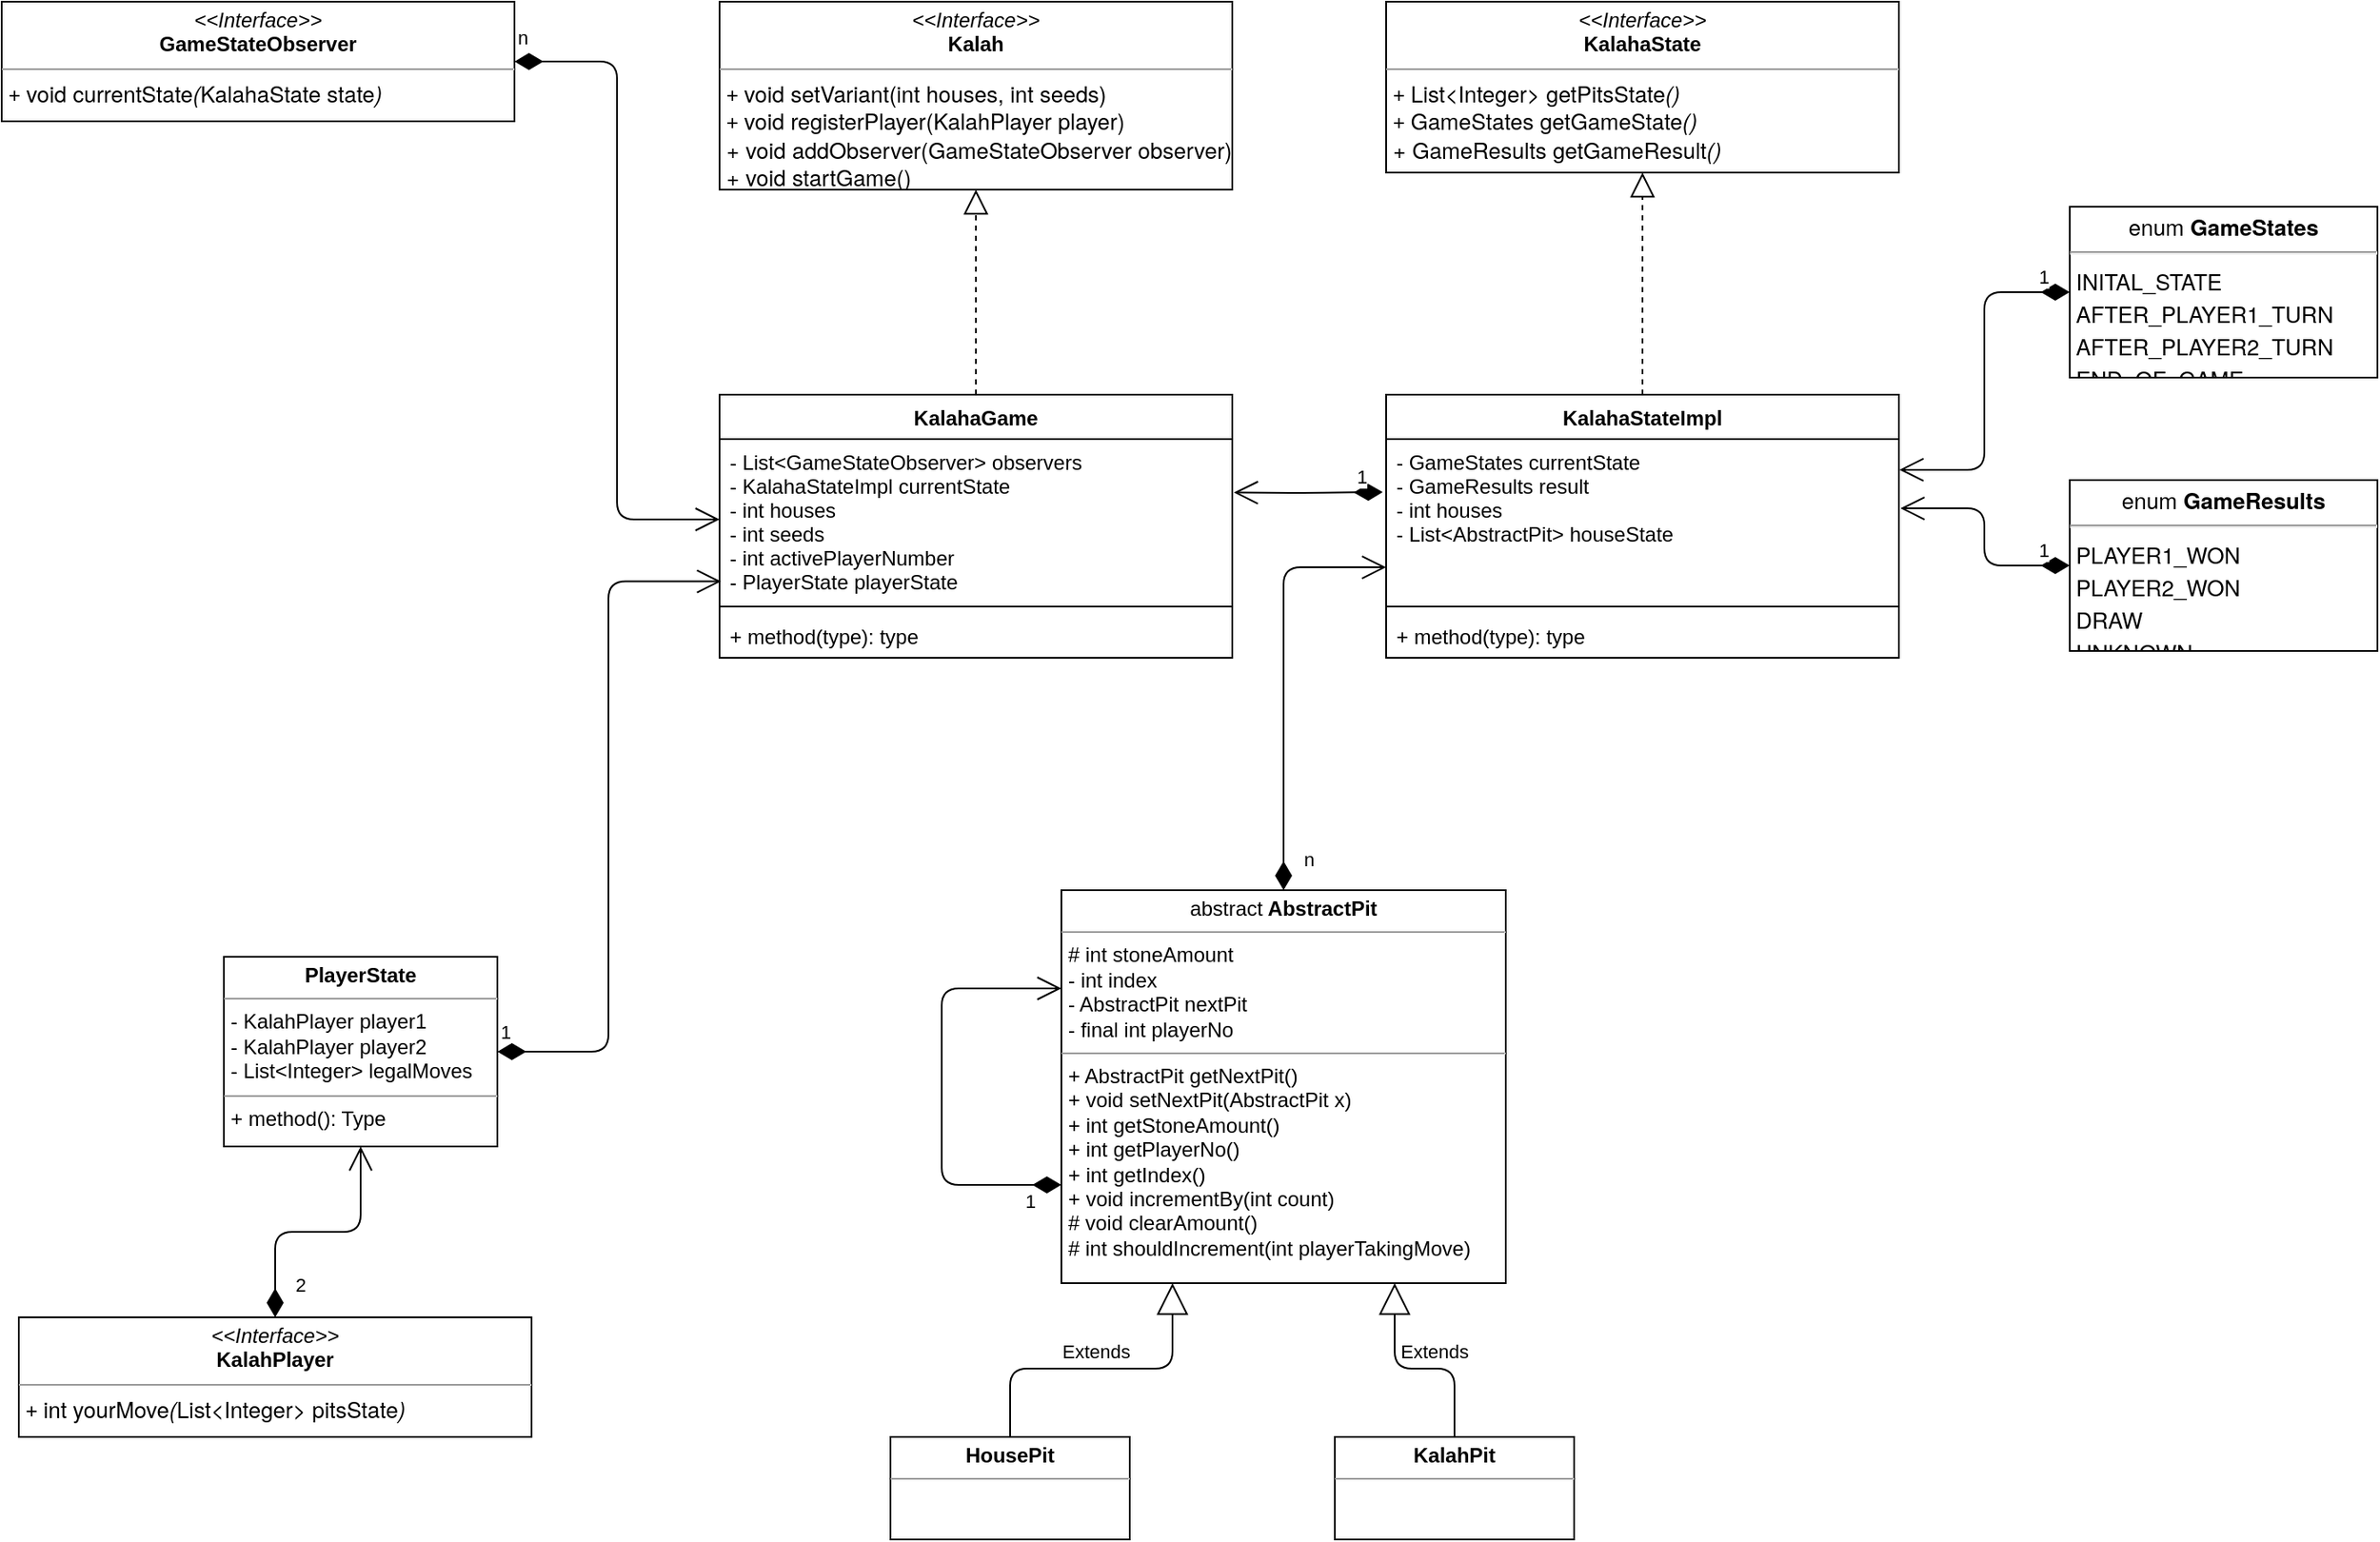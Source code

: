 <mxfile version="14.6.13" type="device"><diagram id="ftSO3uF0VQeutCgh2mNm" name="Strona-1"><mxGraphModel dx="2836" dy="927" grid="1" gridSize="10" guides="1" tooltips="1" connect="1" arrows="1" fold="1" page="1" pageScale="1" pageWidth="827" pageHeight="1169" math="0" shadow="0"><root><mxCell id="0"/><mxCell id="1" parent="0"/><mxCell id="fOY2dSWqRWdlWoc5Dj6K-40" value="&lt;p style=&quot;margin: 0px ; margin-top: 4px ; text-align: center&quot;&gt;&lt;i&gt;&amp;lt;&amp;lt;Interface&amp;gt;&amp;gt;&lt;/i&gt;&lt;br&gt;&lt;b&gt;Kalah&lt;/b&gt;&lt;/p&gt;&lt;hr size=&quot;1&quot;&gt;&lt;p style=&quot;margin: 0px ; margin-left: 4px&quot;&gt;+&amp;nbsp;&lt;span style=&quot;font-family: &amp;#34;helvetica neue&amp;#34; ; font-size: 13px&quot;&gt;void setVariant(int houses, int seeds)&lt;/span&gt;&lt;/p&gt;&lt;p style=&quot;margin: 0px ; margin-left: 4px&quot;&gt;+&amp;nbsp;&lt;span style=&quot;font-family: &amp;#34;helvetica neue&amp;#34; ; font-size: 13px&quot;&gt;void registerPlayer(KalahPlayer player)&lt;/span&gt;&lt;/p&gt;&lt;p style=&quot;margin: 0px ; margin-left: 4px&quot;&gt;&lt;span style=&quot;font-family: &amp;#34;helvetica neue&amp;#34; ; font-size: 13px&quot;&gt;+&amp;nbsp;&lt;/span&gt;&lt;span style=&quot;font-family: &amp;#34;helvetica neue&amp;#34; ; font-size: 13px&quot;&gt;void addObserver(GameStateObserver observer)&lt;/span&gt;&lt;/p&gt;&lt;p style=&quot;margin: 0px ; margin-left: 4px&quot;&gt;&lt;span style=&quot;font-family: &amp;#34;helvetica neue&amp;#34; ; font-size: 13px&quot;&gt;+&amp;nbsp;&lt;/span&gt;&lt;span style=&quot;font-family: &amp;#34;helvetica neue&amp;#34; ; font-size: 13px&quot;&gt;void startGame()&lt;/span&gt;&lt;/p&gt;" style="verticalAlign=top;align=left;overflow=fill;fontSize=12;fontFamily=Helvetica;html=1;movable=0;resizable=0;rotatable=0;deletable=0;editable=0;connectable=0;" vertex="1" parent="1"><mxGeometry x="120" y="520" width="300" height="110" as="geometry"/></mxCell><mxCell id="fOY2dSWqRWdlWoc5Dj6K-41" value="&lt;p style=&quot;margin: 0px ; margin-top: 4px ; text-align: center&quot;&gt;&lt;i&gt;&amp;lt;&amp;lt;Interface&amp;gt;&amp;gt;&lt;/i&gt;&lt;br&gt;&lt;b&gt;KalahaState&lt;/b&gt;&lt;/p&gt;&lt;hr size=&quot;1&quot;&gt;&lt;p style=&quot;margin: 0px ; margin-left: 4px&quot;&gt;+&amp;nbsp;&lt;span style=&quot;font-family: &amp;#34;helvetica neue&amp;#34; ; font-size: 13px&quot;&gt;List&lt;/span&gt;&lt;i style=&quot;font-family: &amp;#34;helvetica neue&amp;#34; ; font-size: 13px&quot;&gt;&amp;lt;&lt;/i&gt;&lt;span style=&quot;font-family: &amp;#34;helvetica neue&amp;#34; ; font-size: 13px&quot;&gt;Integer&lt;/span&gt;&lt;i style=&quot;font-family: &amp;#34;helvetica neue&amp;#34; ; font-size: 13px&quot;&gt;&amp;gt; &lt;/i&gt;&lt;span style=&quot;font-family: &amp;#34;helvetica neue&amp;#34; ; font-size: 13px&quot;&gt;getPitsState&lt;/span&gt;&lt;i style=&quot;font-family: &amp;#34;helvetica neue&amp;#34; ; font-size: 13px&quot;&gt;()&lt;/i&gt;&lt;/p&gt;&lt;p style=&quot;margin: 0px ; margin-left: 4px&quot;&gt;+&amp;nbsp;&lt;span style=&quot;font-family: &amp;#34;helvetica neue&amp;#34; ; font-size: 13px&quot;&gt;GameStates getGameState&lt;/span&gt;&lt;i style=&quot;font-family: &amp;#34;helvetica neue&amp;#34; ; font-size: 13px&quot;&gt;()&lt;/i&gt;&lt;/p&gt;&lt;p style=&quot;margin: 0px ; margin-left: 4px&quot;&gt;&lt;span style=&quot;font-family: &amp;#34;helvetica neue&amp;#34; ; font-size: 13px&quot;&gt;+&amp;nbsp;&lt;/span&gt;&lt;span style=&quot;font-family: &amp;#34;helvetica neue&amp;#34; ; font-size: 13px&quot;&gt;GameResults getGameResult&lt;/span&gt;&lt;i style=&quot;font-family: &amp;#34;helvetica neue&amp;#34; ; font-size: 13px&quot;&gt;()&lt;br&gt;&lt;/i&gt;&lt;/p&gt;" style="verticalAlign=top;align=left;overflow=fill;fontSize=12;fontFamily=Helvetica;html=1;movable=0;resizable=0;rotatable=0;deletable=0;editable=0;connectable=0;" vertex="1" parent="1"><mxGeometry x="510" y="520" width="300" height="100" as="geometry"/></mxCell><mxCell id="fOY2dSWqRWdlWoc5Dj6K-42" value="&lt;p style=&quot;margin: 4px 0px 0px ; text-align: center&quot;&gt;&lt;span style=&quot;font-family: &amp;#34;helvetica neue&amp;#34; ; font-size: 13px ; text-align: left&quot;&gt;enum&lt;b&gt; GameStates&lt;/b&gt;&lt;/span&gt;&lt;/p&gt;&lt;hr&gt;&lt;p class=&quot;p1&quot; style=&quot;margin: 0px ; font-stretch: normal ; font-size: 13px ; line-height: normal ; font-family: &amp;#34;helvetica neue&amp;#34;&quot;&gt;&amp;nbsp;INITAL_STATE&lt;/p&gt;&lt;p class=&quot;p1&quot; style=&quot;margin: 0px ; font-stretch: normal ; font-size: 13px ; line-height: normal ; font-family: &amp;#34;helvetica neue&amp;#34;&quot;&gt;&amp;nbsp;AFTER_PLAYER1_TURN&lt;/p&gt;&lt;p class=&quot;p1&quot; style=&quot;margin: 0px ; font-stretch: normal ; font-size: 13px ; line-height: normal ; font-family: &amp;#34;helvetica neue&amp;#34;&quot;&gt;&amp;nbsp;AFTER_PLAYER2_TURN&lt;/p&gt;&lt;p class=&quot;p1&quot; style=&quot;margin: 0px ; font-stretch: normal ; font-size: 13px ; line-height: normal ; font-family: &amp;#34;helvetica neue&amp;#34;&quot;&gt;&amp;nbsp;END_OF_GAME&lt;/p&gt;" style="verticalAlign=top;align=left;overflow=fill;fontSize=12;fontFamily=Helvetica;html=1;movable=0;resizable=0;rotatable=0;deletable=0;editable=0;connectable=0;" vertex="1" parent="1"><mxGeometry x="910" y="640" width="180" height="100" as="geometry"/></mxCell><mxCell id="fOY2dSWqRWdlWoc5Dj6K-44" value="&lt;p style=&quot;margin: 4px 0px 0px ; text-align: center&quot;&gt;&lt;span style=&quot;font-family: &amp;#34;helvetica neue&amp;#34; ; font-size: 13px ; text-align: left&quot;&gt;enum&lt;b&gt;&amp;nbsp;&lt;/b&gt;&lt;/span&gt;&lt;span style=&quot;font-family: &amp;#34;helvetica neue&amp;#34; ; font-size: 13px ; text-align: left&quot;&gt;&lt;b&gt;GameResults&lt;/b&gt;&lt;/span&gt;&lt;/p&gt;&lt;hr&gt;&lt;p class=&quot;p1&quot; style=&quot;margin: 0px ; font-stretch: normal ; font-size: 13px ; line-height: normal ; font-family: &amp;#34;helvetica neue&amp;#34;&quot;&gt;&amp;nbsp;&lt;span style=&quot;font-family: &amp;#34;helvetica neue&amp;#34;&quot;&gt;PLAYER1_WON&lt;/span&gt;&lt;/p&gt;&lt;p class=&quot;p1&quot; style=&quot;margin: 0px ; font-stretch: normal ; font-size: 13px ; line-height: normal ; font-family: &amp;#34;helvetica neue&amp;#34;&quot;&gt;&amp;nbsp;PLAYER2_WON&lt;/p&gt;&lt;p class=&quot;p1&quot; style=&quot;margin: 0px ; font-stretch: normal ; font-size: 13px ; line-height: normal ; font-family: &amp;#34;helvetica neue&amp;#34;&quot;&gt;&amp;nbsp;DRAW&lt;/p&gt;&lt;p class=&quot;p1&quot; style=&quot;margin: 0px ; font-stretch: normal ; font-size: 13px ; line-height: normal ; font-family: &amp;#34;helvetica neue&amp;#34;&quot;&gt;&amp;nbsp;UNKNOWN&lt;/p&gt;" style="verticalAlign=top;align=left;overflow=fill;fontSize=12;fontFamily=Helvetica;html=1;movable=0;resizable=0;rotatable=0;deletable=0;editable=0;connectable=0;" vertex="1" parent="1"><mxGeometry x="910" y="800" width="180" height="100" as="geometry"/></mxCell><mxCell id="fOY2dSWqRWdlWoc5Dj6K-45" value="&lt;p style=&quot;margin: 0px ; margin-top: 4px ; text-align: center&quot;&gt;&lt;i&gt;&amp;lt;&amp;lt;Interface&amp;gt;&amp;gt;&lt;/i&gt;&lt;br&gt;&lt;b&gt;KalahPlayer&lt;/b&gt;&lt;/p&gt;&lt;hr size=&quot;1&quot;&gt;&lt;p style=&quot;margin: 0px ; margin-left: 4px&quot;&gt;+&amp;nbsp;&lt;span style=&quot;font-family: &amp;#34;helvetica neue&amp;#34; ; font-size: 13px&quot;&gt;int yourMove&lt;/span&gt;&lt;i style=&quot;font-family: &amp;#34;helvetica neue&amp;#34; ; font-size: 13px&quot;&gt;(&lt;/i&gt;&lt;span style=&quot;font-family: &amp;#34;helvetica neue&amp;#34; ; font-size: 13px&quot;&gt;List&lt;/span&gt;&lt;i style=&quot;font-family: &amp;#34;helvetica neue&amp;#34; ; font-size: 13px&quot;&gt;&amp;lt;&lt;/i&gt;&lt;span style=&quot;font-family: &amp;#34;helvetica neue&amp;#34; ; font-size: 13px&quot;&gt;Integer&lt;/span&gt;&lt;i style=&quot;font-family: &amp;#34;helvetica neue&amp;#34; ; font-size: 13px&quot;&gt;&amp;gt; &lt;/i&gt;&lt;span style=&quot;font-family: &amp;#34;helvetica neue&amp;#34; ; font-size: 13px&quot;&gt;pitsState&lt;/span&gt;&lt;i style=&quot;font-family: &amp;#34;helvetica neue&amp;#34; ; font-size: 13px&quot;&gt;)&lt;/i&gt;&lt;/p&gt;" style="verticalAlign=top;align=left;overflow=fill;fontSize=12;fontFamily=Helvetica;html=1;movable=1;resizable=1;rotatable=1;deletable=1;editable=1;connectable=1;" vertex="1" parent="1"><mxGeometry x="-290" y="1290" width="300" height="70" as="geometry"/></mxCell><mxCell id="fOY2dSWqRWdlWoc5Dj6K-46" value="&lt;p style=&quot;margin: 0px ; margin-top: 4px ; text-align: center&quot;&gt;&lt;i&gt;&amp;lt;&amp;lt;Interface&amp;gt;&amp;gt;&lt;/i&gt;&lt;br&gt;&lt;b&gt;GameStateObserver&lt;/b&gt;&lt;/p&gt;&lt;hr size=&quot;1&quot;&gt;&lt;p style=&quot;margin: 0px ; margin-left: 4px&quot;&gt;+&amp;nbsp;&lt;span style=&quot;font-family: &amp;#34;helvetica neue&amp;#34; ; font-size: 13px&quot;&gt;void currentState&lt;/span&gt;&lt;i style=&quot;font-family: &amp;#34;helvetica neue&amp;#34; ; font-size: 13px&quot;&gt;(&lt;/i&gt;&lt;span style=&quot;font-family: &amp;#34;helvetica neue&amp;#34; ; font-size: 13px&quot;&gt;KalahaState state&lt;/span&gt;&lt;i style=&quot;font-family: &amp;#34;helvetica neue&amp;#34; ; font-size: 13px&quot;&gt;)&lt;/i&gt;&lt;/p&gt;" style="verticalAlign=top;align=left;overflow=fill;fontSize=12;fontFamily=Helvetica;html=1;movable=1;resizable=1;rotatable=1;deletable=1;editable=1;connectable=1;" vertex="1" parent="1"><mxGeometry x="-300" y="520" width="300" height="70" as="geometry"/></mxCell><mxCell id="fOY2dSWqRWdlWoc5Dj6K-47" value="" style="endArrow=block;dashed=1;endFill=0;endSize=12;html=1;entryX=0.5;entryY=1;entryDx=0;entryDy=0;movable=0;resizable=0;rotatable=0;deletable=0;editable=0;connectable=0;exitX=0.5;exitY=0;exitDx=0;exitDy=0;" edge="1" parent="1" source="fOY2dSWqRWdlWoc5Dj6K-48" target="fOY2dSWqRWdlWoc5Dj6K-40"><mxGeometry width="160" relative="1" as="geometry"><mxPoint x="270" y="720" as="sourcePoint"/><mxPoint x="50" y="660" as="targetPoint"/></mxGeometry></mxCell><mxCell id="fOY2dSWqRWdlWoc5Dj6K-48" value="KalahaGame" style="swimlane;fontStyle=1;align=center;verticalAlign=top;childLayout=stackLayout;horizontal=1;startSize=26;horizontalStack=0;resizeParent=1;resizeParentMax=0;resizeLast=0;collapsible=1;marginBottom=0;" vertex="1" parent="1"><mxGeometry x="120" y="750" width="300" height="154" as="geometry"/></mxCell><mxCell id="fOY2dSWqRWdlWoc5Dj6K-49" value="- List&lt;GameStateObserver&gt; observers&#10;- KalahaStateImpl currentState&#10;- int houses&#10;- int seeds&#10;- int activePlayerNumber&#10;- PlayerState playerState" style="text;strokeColor=none;fillColor=none;align=left;verticalAlign=top;spacingLeft=4;spacingRight=4;overflow=hidden;rotatable=0;points=[[0,0.5],[1,0.5]];portConstraint=eastwest;" vertex="1" parent="fOY2dSWqRWdlWoc5Dj6K-48"><mxGeometry y="26" width="300" height="94" as="geometry"/></mxCell><mxCell id="fOY2dSWqRWdlWoc5Dj6K-50" value="" style="line;strokeWidth=1;fillColor=none;align=left;verticalAlign=middle;spacingTop=-1;spacingLeft=3;spacingRight=3;rotatable=0;labelPosition=right;points=[];portConstraint=eastwest;" vertex="1" parent="fOY2dSWqRWdlWoc5Dj6K-48"><mxGeometry y="120" width="300" height="8" as="geometry"/></mxCell><mxCell id="fOY2dSWqRWdlWoc5Dj6K-51" value="+ method(type): type" style="text;strokeColor=none;fillColor=none;align=left;verticalAlign=top;spacingLeft=4;spacingRight=4;overflow=hidden;rotatable=0;points=[[0,0.5],[1,0.5]];portConstraint=eastwest;" vertex="1" parent="fOY2dSWqRWdlWoc5Dj6K-48"><mxGeometry y="128" width="300" height="26" as="geometry"/></mxCell><mxCell id="fOY2dSWqRWdlWoc5Dj6K-52" value="KalahaStateImpl" style="swimlane;fontStyle=1;align=center;verticalAlign=top;childLayout=stackLayout;horizontal=1;startSize=26;horizontalStack=0;resizeParent=1;resizeParentMax=0;resizeLast=0;collapsible=1;marginBottom=0;" vertex="1" parent="1"><mxGeometry x="510" y="750" width="300" height="154" as="geometry"/></mxCell><mxCell id="fOY2dSWqRWdlWoc5Dj6K-53" value="- GameStates currentState&#10;- GameResults result&#10;- int houses&#10;- List&lt;AbstractPit&gt; houseState" style="text;strokeColor=none;fillColor=none;align=left;verticalAlign=top;spacingLeft=4;spacingRight=4;overflow=hidden;rotatable=0;points=[[0,0.5],[1,0.5]];portConstraint=eastwest;" vertex="1" parent="fOY2dSWqRWdlWoc5Dj6K-52"><mxGeometry y="26" width="300" height="94" as="geometry"/></mxCell><mxCell id="fOY2dSWqRWdlWoc5Dj6K-54" value="" style="line;strokeWidth=1;fillColor=none;align=left;verticalAlign=middle;spacingTop=-1;spacingLeft=3;spacingRight=3;rotatable=0;labelPosition=right;points=[];portConstraint=eastwest;" vertex="1" parent="fOY2dSWqRWdlWoc5Dj6K-52"><mxGeometry y="120" width="300" height="8" as="geometry"/></mxCell><mxCell id="fOY2dSWqRWdlWoc5Dj6K-55" value="+ method(type): type" style="text;strokeColor=none;fillColor=none;align=left;verticalAlign=top;spacingLeft=4;spacingRight=4;overflow=hidden;rotatable=0;points=[[0,0.5],[1,0.5]];portConstraint=eastwest;" vertex="1" parent="fOY2dSWqRWdlWoc5Dj6K-52"><mxGeometry y="128" width="300" height="26" as="geometry"/></mxCell><mxCell id="fOY2dSWqRWdlWoc5Dj6K-56" value="n" style="endArrow=open;html=1;endSize=12;startArrow=diamondThin;startSize=14;startFill=1;edgeStyle=orthogonalEdgeStyle;align=left;verticalAlign=bottom;entryX=0;entryY=0.5;entryDx=0;entryDy=0;exitX=1;exitY=0.5;exitDx=0;exitDy=0;" edge="1" parent="1" source="fOY2dSWqRWdlWoc5Dj6K-46" target="fOY2dSWqRWdlWoc5Dj6K-49"><mxGeometry x="-1" y="5" relative="1" as="geometry"><mxPoint x="-100" y="620" as="sourcePoint"/><mxPoint x="60" y="620" as="targetPoint"/><mxPoint as="offset"/></mxGeometry></mxCell><mxCell id="fOY2dSWqRWdlWoc5Dj6K-57" value="" style="endArrow=block;dashed=1;endFill=0;endSize=12;html=1;movable=0;resizable=0;rotatable=0;deletable=0;editable=0;connectable=0;exitX=0.5;exitY=0;exitDx=0;exitDy=0;entryX=0.5;entryY=1;entryDx=0;entryDy=0;" edge="1" parent="1" source="fOY2dSWqRWdlWoc5Dj6K-52" target="fOY2dSWqRWdlWoc5Dj6K-41"><mxGeometry width="160" relative="1" as="geometry"><mxPoint x="659.41" y="770.0" as="sourcePoint"/><mxPoint x="659" y="650" as="targetPoint"/></mxGeometry></mxCell><mxCell id="fOY2dSWqRWdlWoc5Dj6K-58" value="1" style="endArrow=open;html=1;endSize=12;startArrow=diamondThin;startSize=14;startFill=1;edgeStyle=orthogonalEdgeStyle;align=left;verticalAlign=bottom;exitX=0;exitY=0.5;exitDx=0;exitDy=0;entryX=1.001;entryY=0.191;entryDx=0;entryDy=0;entryPerimeter=0;movable=0;resizable=0;rotatable=0;deletable=0;editable=0;connectable=0;" edge="1" parent="1" source="fOY2dSWqRWdlWoc5Dj6K-42" target="fOY2dSWqRWdlWoc5Dj6K-53"><mxGeometry x="-0.799" relative="1" as="geometry"><mxPoint x="910" y="590" as="sourcePoint"/><mxPoint x="830" y="790" as="targetPoint"/><mxPoint as="offset"/></mxGeometry></mxCell><mxCell id="fOY2dSWqRWdlWoc5Dj6K-59" value="1" style="endArrow=open;html=1;endSize=12;startArrow=diamondThin;startSize=14;startFill=1;edgeStyle=orthogonalEdgeStyle;align=left;verticalAlign=bottom;exitX=0;exitY=0.5;exitDx=0;exitDy=0;entryX=1.003;entryY=0.431;entryDx=0;entryDy=0;entryPerimeter=0;movable=0;resizable=0;rotatable=0;deletable=0;editable=0;connectable=0;" edge="1" parent="1" source="fOY2dSWqRWdlWoc5Dj6K-44" target="fOY2dSWqRWdlWoc5Dj6K-53"><mxGeometry x="-0.698" relative="1" as="geometry"><mxPoint x="890" y="540" as="sourcePoint"/><mxPoint x="1050" y="540" as="targetPoint"/><mxPoint as="offset"/></mxGeometry></mxCell><mxCell id="fOY2dSWqRWdlWoc5Dj6K-60" value="1" style="endArrow=open;html=1;endSize=12;startArrow=diamondThin;startSize=14;startFill=1;edgeStyle=orthogonalEdgeStyle;align=left;verticalAlign=bottom;entryX=1.003;entryY=0.333;entryDx=0;entryDy=0;entryPerimeter=0;" edge="1" parent="1" target="fOY2dSWqRWdlWoc5Dj6K-49"><mxGeometry x="-0.594" relative="1" as="geometry"><mxPoint x="508" y="807" as="sourcePoint"/><mxPoint x="510" y="970" as="targetPoint"/><mxPoint as="offset"/></mxGeometry></mxCell><mxCell id="fOY2dSWqRWdlWoc5Dj6K-61" value="&lt;p style=&quot;margin: 0px ; margin-top: 4px ; text-align: center&quot;&gt;abstract&lt;b&gt; AbstractPit&lt;/b&gt;&lt;/p&gt;&lt;hr size=&quot;1&quot;&gt;&lt;p style=&quot;margin: 0px ; margin-left: 4px&quot;&gt;# int stoneAmount&lt;br&gt;&lt;/p&gt;&lt;p style=&quot;margin: 0px ; margin-left: 4px&quot;&gt;- int index&lt;/p&gt;&lt;p style=&quot;margin: 0px ; margin-left: 4px&quot;&gt;- AbstractPit nextPit&lt;/p&gt;&lt;p style=&quot;margin: 0px ; margin-left: 4px&quot;&gt;- final int playerNo&lt;/p&gt;&lt;hr size=&quot;1&quot;&gt;&lt;p style=&quot;margin: 0px ; margin-left: 4px&quot;&gt;+ AbstractPit getNextPit()&lt;/p&gt;&lt;p style=&quot;margin: 0px ; margin-left: 4px&quot;&gt;+ void setNextPit(AbstractPit x)&lt;/p&gt;&lt;p style=&quot;margin: 0px ; margin-left: 4px&quot;&gt;+ int getStoneAmount()&lt;/p&gt;&lt;p style=&quot;margin: 0px ; margin-left: 4px&quot;&gt;+ int getPlayerNo()&lt;/p&gt;&lt;p style=&quot;margin: 0px ; margin-left: 4px&quot;&gt;+ int getIndex()&lt;/p&gt;&lt;p style=&quot;margin: 0px ; margin-left: 4px&quot;&gt;+ void incrementBy(int count)&lt;/p&gt;&lt;p style=&quot;margin: 0px ; margin-left: 4px&quot;&gt;# void clearAmount()&lt;/p&gt;&lt;p style=&quot;margin: 0px ; margin-left: 4px&quot;&gt;# int shouldIncrement(int playerTakingMove)&lt;/p&gt;" style="verticalAlign=top;align=left;overflow=fill;fontSize=12;fontFamily=Helvetica;html=1;" vertex="1" parent="1"><mxGeometry x="320" y="1040" width="260" height="230" as="geometry"/></mxCell><mxCell id="fOY2dSWqRWdlWoc5Dj6K-62" value="&lt;p style=&quot;margin: 0px ; margin-top: 4px ; text-align: center&quot;&gt;&lt;b&gt;HousePit&lt;/b&gt;&lt;/p&gt;&lt;hr size=&quot;1&quot;&gt;&lt;div style=&quot;height: 2px&quot;&gt;&lt;/div&gt;" style="verticalAlign=top;align=left;overflow=fill;fontSize=12;fontFamily=Helvetica;html=1;" vertex="1" parent="1"><mxGeometry x="220" y="1360" width="140" height="60" as="geometry"/></mxCell><mxCell id="fOY2dSWqRWdlWoc5Dj6K-63" value="&lt;p style=&quot;margin: 0px ; margin-top: 4px ; text-align: center&quot;&gt;&lt;b&gt;KalahPit&lt;/b&gt;&lt;/p&gt;&lt;hr size=&quot;1&quot;&gt;&lt;div style=&quot;height: 2px&quot;&gt;&lt;/div&gt;" style="verticalAlign=top;align=left;overflow=fill;fontSize=12;fontFamily=Helvetica;html=1;" vertex="1" parent="1"><mxGeometry x="480" y="1360" width="140" height="60" as="geometry"/></mxCell><mxCell id="fOY2dSWqRWdlWoc5Dj6K-64" value="Extends" style="endArrow=block;endSize=16;endFill=0;html=1;exitX=0.5;exitY=0;exitDx=0;exitDy=0;entryX=0.25;entryY=1;entryDx=0;entryDy=0;" edge="1" parent="1" source="fOY2dSWqRWdlWoc5Dj6K-62" target="fOY2dSWqRWdlWoc5Dj6K-61"><mxGeometry x="-0.03" y="10" width="160" relative="1" as="geometry"><mxPoint x="380" y="1240" as="sourcePoint"/><mxPoint x="540" y="1240" as="targetPoint"/><Array as="points"><mxPoint x="290" y="1320"/><mxPoint x="385" y="1320"/></Array><mxPoint as="offset"/></mxGeometry></mxCell><mxCell id="fOY2dSWqRWdlWoc5Dj6K-65" value="Extends" style="endArrow=block;endSize=16;endFill=0;html=1;exitX=0.5;exitY=0;exitDx=0;exitDy=0;entryX=0.75;entryY=1;entryDx=0;entryDy=0;" edge="1" parent="1" source="fOY2dSWqRWdlWoc5Dj6K-63" target="fOY2dSWqRWdlWoc5Dj6K-61"><mxGeometry x="-0.172" y="-10" width="160" relative="1" as="geometry"><mxPoint x="300" y="1370" as="sourcePoint"/><mxPoint x="375" y="1280" as="targetPoint"/><Array as="points"><mxPoint x="550" y="1320"/><mxPoint x="515" y="1320"/></Array><mxPoint as="offset"/></mxGeometry></mxCell><mxCell id="fOY2dSWqRWdlWoc5Dj6K-66" value="n" style="endArrow=open;html=1;endSize=12;startArrow=diamondThin;startSize=14;startFill=1;edgeStyle=orthogonalEdgeStyle;align=left;verticalAlign=bottom;entryX=0;entryY=0.798;entryDx=0;entryDy=0;entryPerimeter=0;exitX=0.5;exitY=0;exitDx=0;exitDy=0;" edge="1" parent="1" source="fOY2dSWqRWdlWoc5Dj6K-61" target="fOY2dSWqRWdlWoc5Dj6K-53"><mxGeometry x="-0.926" y="-10" relative="1" as="geometry"><mxPoint x="518" y="817" as="sourcePoint"/><mxPoint x="430.9" y="817.302" as="targetPoint"/><mxPoint as="offset"/></mxGeometry></mxCell><mxCell id="fOY2dSWqRWdlWoc5Dj6K-67" value="1" style="endArrow=open;html=1;endSize=12;startArrow=diamondThin;startSize=14;startFill=1;edgeStyle=orthogonalEdgeStyle;align=left;verticalAlign=bottom;exitX=0;exitY=0.75;exitDx=0;exitDy=0;entryX=0;entryY=0.25;entryDx=0;entryDy=0;" edge="1" parent="1" source="fOY2dSWqRWdlWoc5Dj6K-61" target="fOY2dSWqRWdlWoc5Dj6K-61"><mxGeometry x="-0.814" y="18" relative="1" as="geometry"><mxPoint x="120" y="1140" as="sourcePoint"/><mxPoint x="270" y="1100" as="targetPoint"/><Array as="points"><mxPoint x="250" y="1213"/><mxPoint x="250" y="1098"/></Array><mxPoint as="offset"/></mxGeometry></mxCell><mxCell id="fOY2dSWqRWdlWoc5Dj6K-73" value="&lt;p style=&quot;margin: 0px ; margin-top: 4px ; text-align: center&quot;&gt;&lt;b&gt;PlayerState&lt;/b&gt;&lt;/p&gt;&lt;hr size=&quot;1&quot;&gt;&lt;p style=&quot;margin: 0px ; margin-left: 4px&quot;&gt;- KalahPlayer player1&lt;/p&gt;&lt;p style=&quot;margin: 0px ; margin-left: 4px&quot;&gt;- KalahPlayer player2&lt;/p&gt;&lt;p style=&quot;margin: 0px ; margin-left: 4px&quot;&gt;- List&amp;lt;Integer&amp;gt; legalMoves&lt;/p&gt;&lt;hr size=&quot;1&quot;&gt;&lt;p style=&quot;margin: 0px ; margin-left: 4px&quot;&gt;+ method(): Type&lt;/p&gt;" style="verticalAlign=top;align=left;overflow=fill;fontSize=12;fontFamily=Helvetica;html=1;" vertex="1" parent="1"><mxGeometry x="-170" y="1079" width="160" height="111" as="geometry"/></mxCell><mxCell id="fOY2dSWqRWdlWoc5Dj6K-74" value="1" style="endArrow=open;html=1;endSize=12;startArrow=diamondThin;startSize=14;startFill=1;edgeStyle=orthogonalEdgeStyle;align=left;verticalAlign=bottom;entryX=0.003;entryY=0.886;entryDx=0;entryDy=0;entryPerimeter=0;exitX=1;exitY=0.5;exitDx=0;exitDy=0;" edge="1" parent="1" source="fOY2dSWqRWdlWoc5Dj6K-73" target="fOY2dSWqRWdlWoc5Dj6K-49"><mxGeometry x="-1" y="3" relative="1" as="geometry"><mxPoint x="-50" y="1000" as="sourcePoint"/><mxPoint x="110" y="1000" as="targetPoint"/></mxGeometry></mxCell><mxCell id="fOY2dSWqRWdlWoc5Dj6K-75" value="2" style="endArrow=open;html=1;endSize=12;startArrow=diamondThin;startSize=14;startFill=1;edgeStyle=orthogonalEdgeStyle;align=left;verticalAlign=bottom;exitX=0.5;exitY=0;exitDx=0;exitDy=0;entryX=0.5;entryY=1;entryDx=0;entryDy=0;" edge="1" parent="1" source="fOY2dSWqRWdlWoc5Dj6K-45" target="fOY2dSWqRWdlWoc5Dj6K-73"><mxGeometry x="-0.867" y="-10" relative="1" as="geometry"><mxPoint x="-160" y="1180" as="sourcePoint"/><mxPoint y="1180" as="targetPoint"/><mxPoint as="offset"/></mxGeometry></mxCell></root></mxGraphModel></diagram></mxfile>